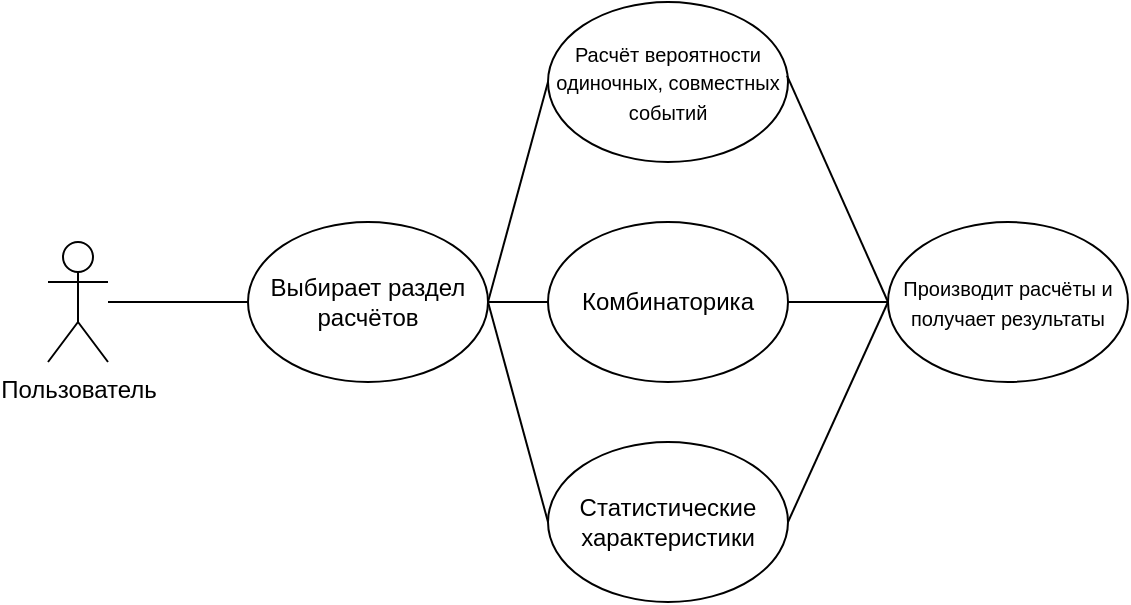 <mxfile version="27.0.5">
  <diagram name="Страница — 1" id="v4rR_DtJ2Mfft7buMDqN">
    <mxGraphModel dx="780" dy="430" grid="1" gridSize="10" guides="1" tooltips="1" connect="1" arrows="1" fold="1" page="1" pageScale="1" pageWidth="827" pageHeight="1169" math="0" shadow="0">
      <root>
        <mxCell id="0" />
        <mxCell id="1" parent="0" />
        <mxCell id="VYG0tVcNLcOfgh85JM3b-1" value="Пользователь" style="shape=umlActor;verticalLabelPosition=bottom;verticalAlign=top;html=1;outlineConnect=0;" vertex="1" parent="1">
          <mxGeometry x="150" y="320" width="30" height="60" as="geometry" />
        </mxCell>
        <mxCell id="VYG0tVcNLcOfgh85JM3b-2" value="" style="endArrow=none;html=1;rounded=0;entryX=0;entryY=0.5;entryDx=0;entryDy=0;" edge="1" parent="1" source="VYG0tVcNLcOfgh85JM3b-1" target="VYG0tVcNLcOfgh85JM3b-3">
          <mxGeometry width="50" height="50" relative="1" as="geometry">
            <mxPoint x="310" y="460" as="sourcePoint" />
            <mxPoint x="250" y="350" as="targetPoint" />
          </mxGeometry>
        </mxCell>
        <mxCell id="VYG0tVcNLcOfgh85JM3b-3" value="Выбирает раздел расчётов" style="ellipse;whiteSpace=wrap;html=1;" vertex="1" parent="1">
          <mxGeometry x="250" y="310" width="120" height="80" as="geometry" />
        </mxCell>
        <mxCell id="VYG0tVcNLcOfgh85JM3b-4" value="&lt;font style=&quot;font-size: 10px;&quot;&gt;Расчёт вероятности одиночных, совместных событий&lt;/font&gt;" style="ellipse;whiteSpace=wrap;html=1;" vertex="1" parent="1">
          <mxGeometry x="400" y="200" width="120" height="80" as="geometry" />
        </mxCell>
        <mxCell id="VYG0tVcNLcOfgh85JM3b-5" value="Комбинаторика" style="ellipse;whiteSpace=wrap;html=1;" vertex="1" parent="1">
          <mxGeometry x="400" y="310" width="120" height="80" as="geometry" />
        </mxCell>
        <mxCell id="VYG0tVcNLcOfgh85JM3b-6" value="Статистические характеристики" style="ellipse;whiteSpace=wrap;html=1;" vertex="1" parent="1">
          <mxGeometry x="400" y="420" width="120" height="80" as="geometry" />
        </mxCell>
        <mxCell id="VYG0tVcNLcOfgh85JM3b-7" value="" style="endArrow=none;html=1;rounded=0;entryX=0;entryY=0.5;entryDx=0;entryDy=0;exitX=1;exitY=0.5;exitDx=0;exitDy=0;" edge="1" parent="1" source="VYG0tVcNLcOfgh85JM3b-3" target="VYG0tVcNLcOfgh85JM3b-4">
          <mxGeometry width="50" height="50" relative="1" as="geometry">
            <mxPoint x="280" y="280" as="sourcePoint" />
            <mxPoint x="350" y="280" as="targetPoint" />
          </mxGeometry>
        </mxCell>
        <mxCell id="VYG0tVcNLcOfgh85JM3b-8" value="" style="endArrow=none;html=1;rounded=0;entryX=0;entryY=0.5;entryDx=0;entryDy=0;exitX=1;exitY=0.5;exitDx=0;exitDy=0;" edge="1" parent="1" source="VYG0tVcNLcOfgh85JM3b-3" target="VYG0tVcNLcOfgh85JM3b-5">
          <mxGeometry width="50" height="50" relative="1" as="geometry">
            <mxPoint x="380" y="360" as="sourcePoint" />
            <mxPoint x="410" y="250" as="targetPoint" />
          </mxGeometry>
        </mxCell>
        <mxCell id="VYG0tVcNLcOfgh85JM3b-10" value="" style="endArrow=none;html=1;rounded=0;entryX=0;entryY=0.5;entryDx=0;entryDy=0;exitX=1;exitY=0.5;exitDx=0;exitDy=0;" edge="1" parent="1" source="VYG0tVcNLcOfgh85JM3b-3" target="VYG0tVcNLcOfgh85JM3b-6">
          <mxGeometry width="50" height="50" relative="1" as="geometry">
            <mxPoint x="380" y="360" as="sourcePoint" />
            <mxPoint x="410" y="250" as="targetPoint" />
          </mxGeometry>
        </mxCell>
        <mxCell id="VYG0tVcNLcOfgh85JM3b-11" value="" style="endArrow=none;html=1;rounded=0;exitX=1;exitY=0.5;exitDx=0;exitDy=0;entryX=0;entryY=0.5;entryDx=0;entryDy=0;" edge="1" parent="1" source="VYG0tVcNLcOfgh85JM3b-6" target="VYG0tVcNLcOfgh85JM3b-12">
          <mxGeometry width="50" height="50" relative="1" as="geometry">
            <mxPoint x="540" y="470" as="sourcePoint" />
            <mxPoint x="600" y="360" as="targetPoint" />
          </mxGeometry>
        </mxCell>
        <mxCell id="VYG0tVcNLcOfgh85JM3b-12" value="&lt;font style=&quot;font-size: 10px;&quot;&gt;Производит расчёты и получает результаты&lt;/font&gt;" style="ellipse;whiteSpace=wrap;html=1;" vertex="1" parent="1">
          <mxGeometry x="570" y="310" width="120" height="80" as="geometry" />
        </mxCell>
        <mxCell id="VYG0tVcNLcOfgh85JM3b-13" value="" style="endArrow=none;html=1;rounded=0;entryX=0;entryY=0.5;entryDx=0;entryDy=0;exitX=1;exitY=0.5;exitDx=0;exitDy=0;" edge="1" parent="1" source="VYG0tVcNLcOfgh85JM3b-5" target="VYG0tVcNLcOfgh85JM3b-12">
          <mxGeometry width="50" height="50" relative="1" as="geometry">
            <mxPoint x="550" y="360" as="sourcePoint" />
            <mxPoint x="580" y="360" as="targetPoint" />
          </mxGeometry>
        </mxCell>
        <mxCell id="VYG0tVcNLcOfgh85JM3b-14" value="" style="endArrow=none;html=1;rounded=0;exitX=0.996;exitY=0.46;exitDx=0;exitDy=0;exitPerimeter=0;" edge="1" parent="1" source="VYG0tVcNLcOfgh85JM3b-4">
          <mxGeometry width="50" height="50" relative="1" as="geometry">
            <mxPoint x="540" y="270" as="sourcePoint" />
            <mxPoint x="570" y="350" as="targetPoint" />
          </mxGeometry>
        </mxCell>
      </root>
    </mxGraphModel>
  </diagram>
</mxfile>
